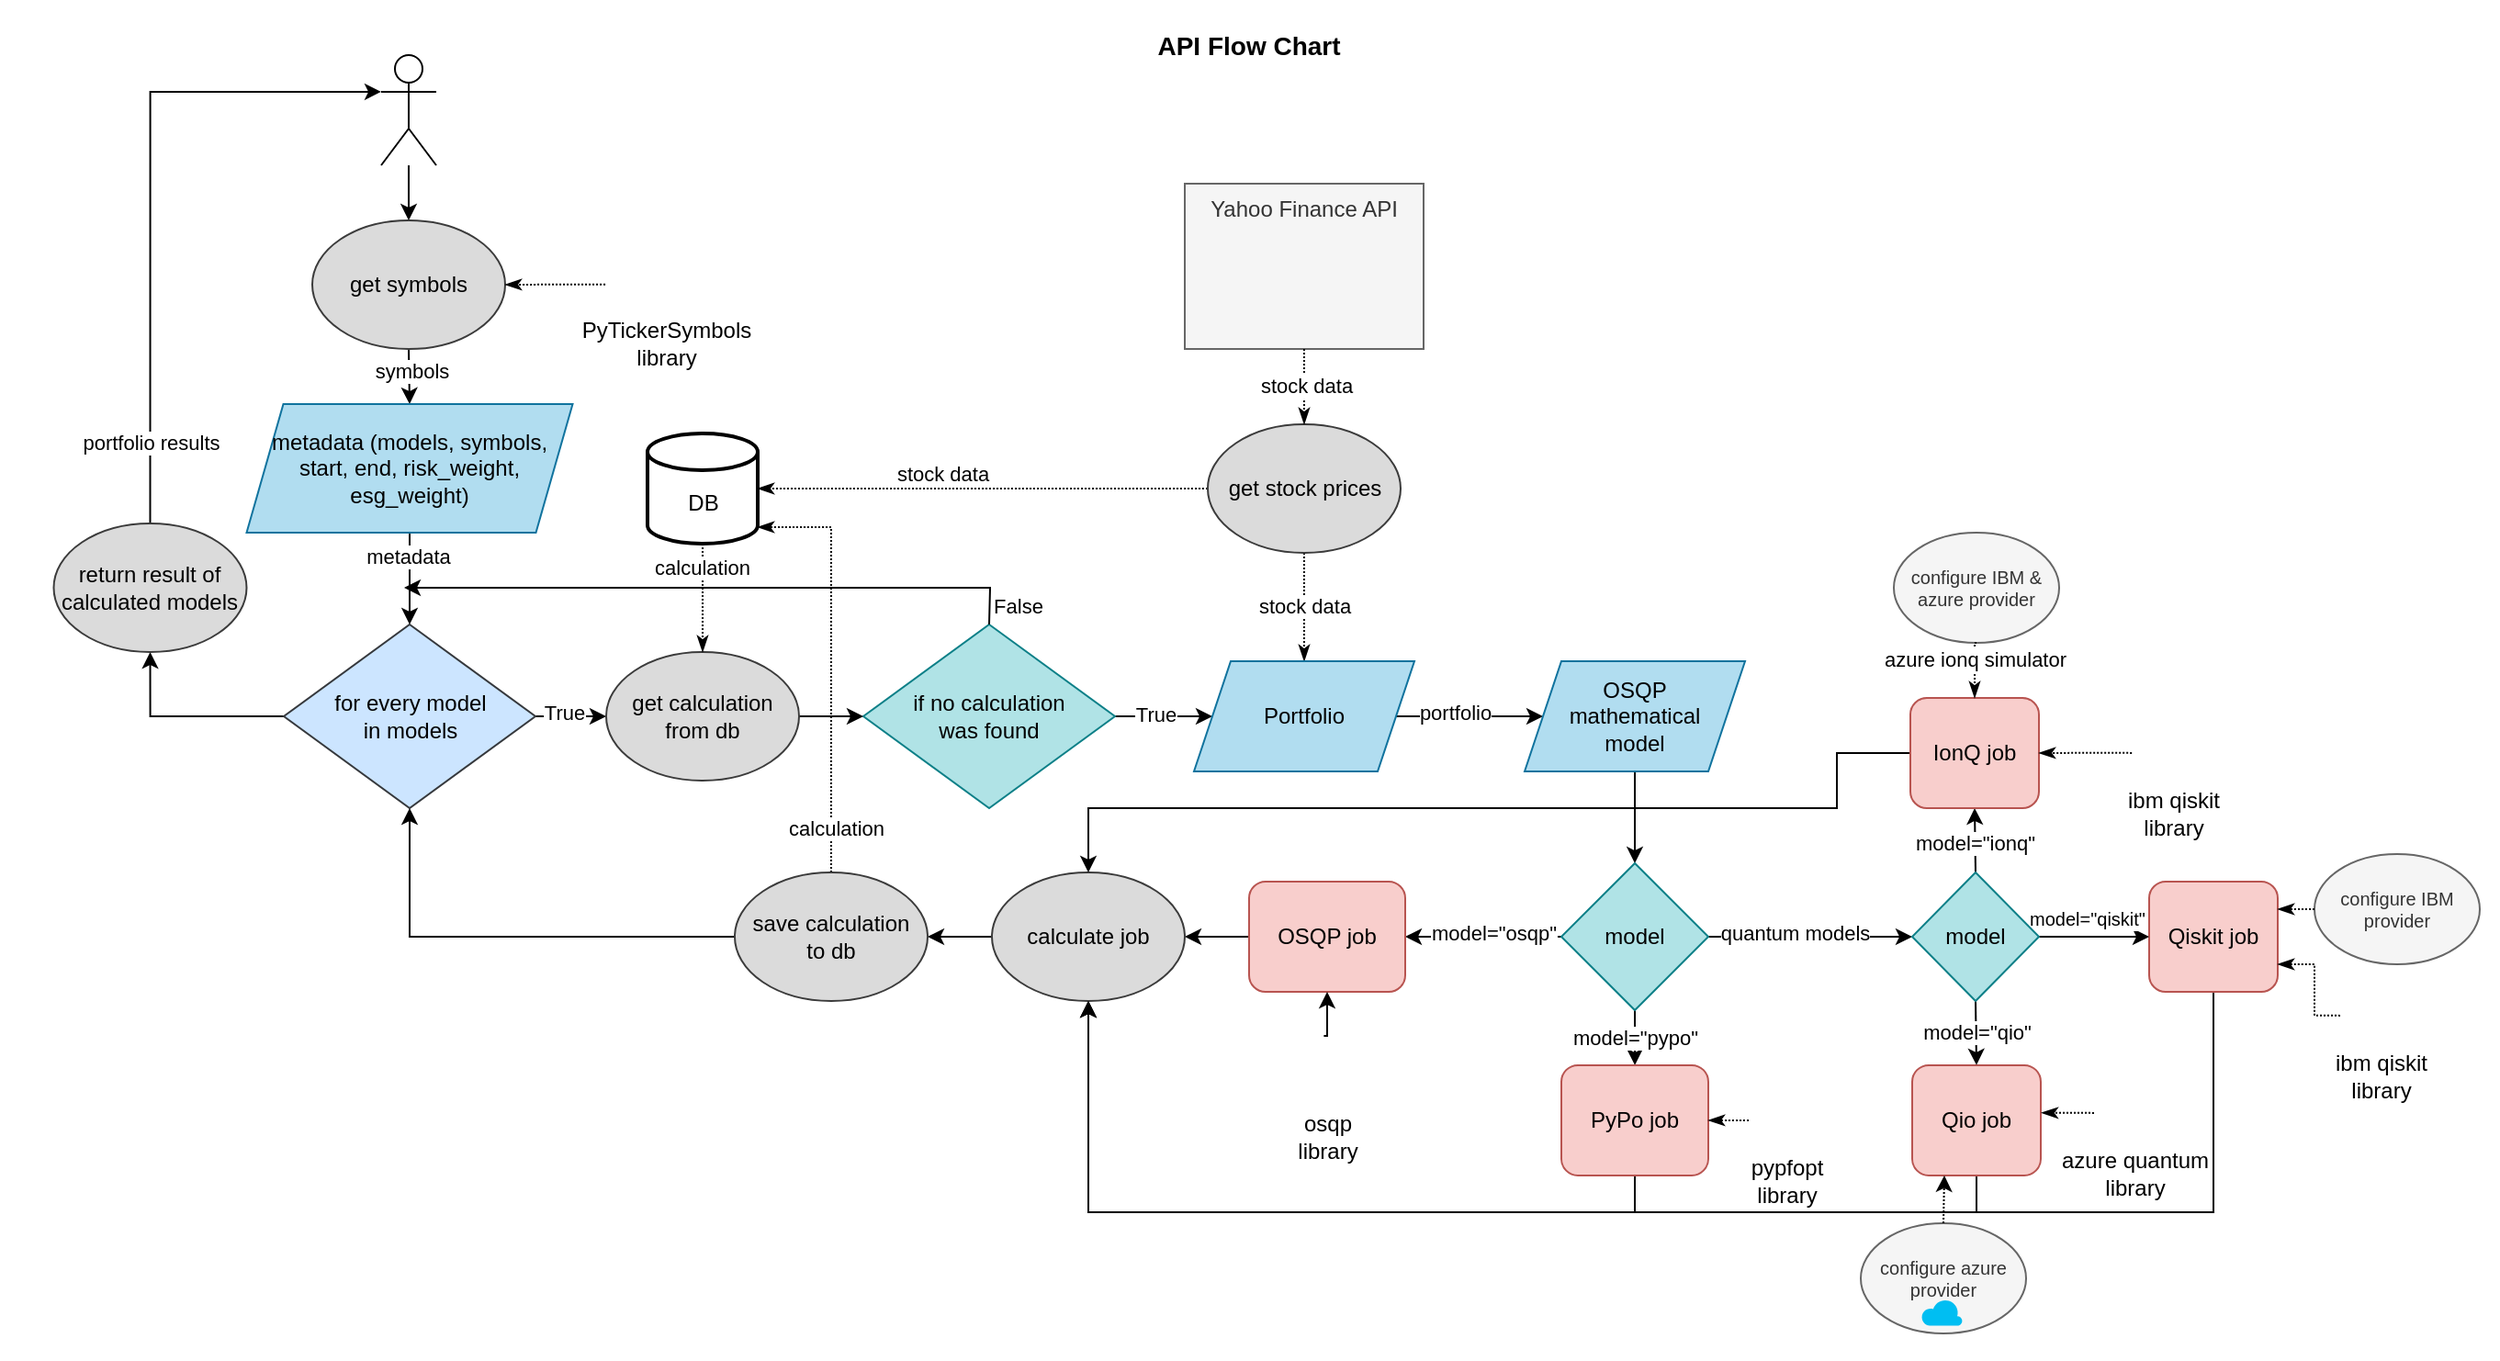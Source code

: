<mxfile version="20.5.1" type="device"><diagram id="5WZ3pNurok9JRmDQpMM_" name="Page-1"><mxGraphModel dx="1332" dy="702" grid="1" gridSize="10" guides="1" tooltips="1" connect="1" arrows="1" fold="1" page="1" pageScale="1" pageWidth="827" pageHeight="1169" math="0" shadow="0"><root><mxCell id="0"/><mxCell id="1" parent="0"/><mxCell id="vnyeVoUjfi2f6yrh1KrU-153" value="&lt;font style=&quot;font-size: 14px;&quot;&gt;&lt;b&gt;API Flow Chart&lt;/b&gt;&lt;/font&gt;" style="rounded=0;whiteSpace=wrap;html=1;verticalAlign=top;spacingTop=10;strokeColor=none;" parent="1" vertex="1"><mxGeometry x="120" y="270" width="1360" height="740" as="geometry"/></mxCell><mxCell id="vnyeVoUjfi2f6yrh1KrU-133" style="edgeStyle=orthogonalEdgeStyle;rounded=0;orthogonalLoop=1;jettySize=auto;html=1;exitX=0.5;exitY=1;exitDx=0;exitDy=0;entryX=0.5;entryY=1;entryDx=0;entryDy=0;" parent="1" source="vnyeVoUjfi2f6yrh1KrU-122" target="vnyeVoUjfi2f6yrh1KrU-83" edge="1"><mxGeometry relative="1" as="geometry"><Array as="points"><mxPoint x="1325" y="930"/><mxPoint x="713" y="930"/></Array></mxGeometry></mxCell><mxCell id="QR0EPvF4ALq2q2Hrv4X8-1" style="edgeStyle=orthogonalEdgeStyle;rounded=0;orthogonalLoop=1;jettySize=auto;html=1;entryX=0.5;entryY=0;entryDx=0;entryDy=0;" parent="1" source="vnyeVoUjfi2f6yrh1KrU-12" target="vnyeVoUjfi2f6yrh1KrU-13" edge="1"><mxGeometry relative="1" as="geometry"/></mxCell><mxCell id="vnyeVoUjfi2f6yrh1KrU-12" value="" style="shape=umlActor;verticalLabelPosition=bottom;verticalAlign=top;html=1;outlineConnect=0;" parent="1" vertex="1"><mxGeometry x="327.5" y="300" width="30" height="60" as="geometry"/></mxCell><mxCell id="QR0EPvF4ALq2q2Hrv4X8-6" style="edgeStyle=orthogonalEdgeStyle;rounded=0;orthogonalLoop=1;jettySize=auto;html=1;exitX=0.5;exitY=1;exitDx=0;exitDy=0;entryX=0.5;entryY=0;entryDx=0;entryDy=0;" parent="1" source="vnyeVoUjfi2f6yrh1KrU-13" target="vnyeVoUjfi2f6yrh1KrU-37" edge="1"><mxGeometry relative="1" as="geometry"/></mxCell><mxCell id="QR0EPvF4ALq2q2Hrv4X8-7" value="symbols" style="edgeLabel;html=1;align=center;verticalAlign=middle;resizable=0;points=[];" parent="QR0EPvF4ALq2q2Hrv4X8-6" vertex="1" connectable="0"><mxGeometry x="-0.211" y="1" relative="1" as="geometry"><mxPoint as="offset"/></mxGeometry></mxCell><mxCell id="vnyeVoUjfi2f6yrh1KrU-13" value="get symbols" style="ellipse;whiteSpace=wrap;html=1;fillColor=#DBDBDB;strokeColor=#3B3B3B;" parent="1" vertex="1"><mxGeometry x="290" y="390" width="105" height="70" as="geometry"/></mxCell><mxCell id="vnyeVoUjfi2f6yrh1KrU-14" value="" style="group" parent="1" vertex="1" connectable="0"><mxGeometry x="450" y="380" width="65" height="92" as="geometry"/></mxCell><mxCell id="vnyeVoUjfi2f6yrh1KrU-89" value="" style="group" parent="vnyeVoUjfi2f6yrh1KrU-14" vertex="1" connectable="0"><mxGeometry width="65" height="92" as="geometry"/></mxCell><mxCell id="vnyeVoUjfi2f6yrh1KrU-7" value="" style="shape=image;html=1;verticalAlign=top;verticalLabelPosition=bottom;labelBackgroundColor=#ffffff;imageAspect=0;aspect=fixed;image=https://cdn1.iconfinder.com/data/icons/unicons-line-vol-3/24/files-landscapes-128.png" parent="vnyeVoUjfi2f6yrh1KrU-89" vertex="1"><mxGeometry width="65" height="65" as="geometry"/></mxCell><mxCell id="vnyeVoUjfi2f6yrh1KrU-9" value="PyTickerSymbols library" style="text;html=1;strokeColor=none;fillColor=none;align=center;verticalAlign=middle;whiteSpace=wrap;rounded=0;" parent="vnyeVoUjfi2f6yrh1KrU-89" vertex="1"><mxGeometry x="2.5" y="62" width="60" height="30" as="geometry"/></mxCell><mxCell id="vnyeVoUjfi2f6yrh1KrU-45" style="edgeStyle=orthogonalEdgeStyle;rounded=0;orthogonalLoop=1;jettySize=auto;html=1;exitX=1;exitY=0.5;exitDx=0;exitDy=0;entryX=0;entryY=0.5;entryDx=0;entryDy=0;" parent="1" source="vnyeVoUjfi2f6yrh1KrU-31" target="vnyeVoUjfi2f6yrh1KrU-38" edge="1"><mxGeometry relative="1" as="geometry"/></mxCell><mxCell id="vnyeVoUjfi2f6yrh1KrU-51" value="True" style="edgeLabel;html=1;align=center;verticalAlign=middle;resizable=0;points=[];" parent="vnyeVoUjfi2f6yrh1KrU-45" vertex="1" connectable="0"><mxGeometry x="-0.403" y="-2" relative="1" as="geometry"><mxPoint x="4" y="-4" as="offset"/></mxGeometry></mxCell><mxCell id="vnyeVoUjfi2f6yrh1KrU-152" style="edgeStyle=orthogonalEdgeStyle;rounded=0;orthogonalLoop=1;jettySize=auto;html=1;exitX=0;exitY=0.5;exitDx=0;exitDy=0;entryX=0.5;entryY=1;entryDx=0;entryDy=0;" parent="1" source="vnyeVoUjfi2f6yrh1KrU-31" target="vnyeVoUjfi2f6yrh1KrU-47" edge="1"><mxGeometry relative="1" as="geometry"/></mxCell><mxCell id="vnyeVoUjfi2f6yrh1KrU-31" value="for every model&lt;br&gt;in models" style="rhombus;whiteSpace=wrap;html=1;fillColor=#cce5ff;strokeColor=#36393d;" parent="1" vertex="1"><mxGeometry x="274.5" y="610" width="137" height="100" as="geometry"/></mxCell><mxCell id="vnyeVoUjfi2f6yrh1KrU-67" style="edgeStyle=orthogonalEdgeStyle;rounded=0;orthogonalLoop=1;jettySize=auto;html=1;exitX=1;exitY=0.5;exitDx=0;exitDy=0;entryX=0;entryY=0.5;entryDx=0;entryDy=0;" parent="1" source="vnyeVoUjfi2f6yrh1KrU-36" target="vnyeVoUjfi2f6yrh1KrU-66" edge="1"><mxGeometry relative="1" as="geometry"/></mxCell><mxCell id="vnyeVoUjfi2f6yrh1KrU-146" value="True" style="edgeLabel;html=1;align=center;verticalAlign=middle;resizable=0;points=[];" parent="vnyeVoUjfi2f6yrh1KrU-67" vertex="1" connectable="0"><mxGeometry x="-0.186" y="1" relative="1" as="geometry"><mxPoint as="offset"/></mxGeometry></mxCell><mxCell id="vnyeVoUjfi2f6yrh1KrU-36" value="if no calculation &lt;br&gt;was found" style="rhombus;whiteSpace=wrap;html=1;fillColor=#b0e3e6;strokeColor=#0e8088;" parent="1" vertex="1"><mxGeometry x="590" y="610" width="137" height="100" as="geometry"/></mxCell><mxCell id="QR0EPvF4ALq2q2Hrv4X8-8" style="edgeStyle=orthogonalEdgeStyle;rounded=0;orthogonalLoop=1;jettySize=auto;html=1;exitX=0.5;exitY=1;exitDx=0;exitDy=0;entryX=0.5;entryY=0;entryDx=0;entryDy=0;" parent="1" source="vnyeVoUjfi2f6yrh1KrU-37" target="vnyeVoUjfi2f6yrh1KrU-31" edge="1"><mxGeometry relative="1" as="geometry"><mxPoint x="343" y="410.0" as="targetPoint"/></mxGeometry></mxCell><mxCell id="QR0EPvF4ALq2q2Hrv4X8-9" value="metadata" style="edgeLabel;html=1;align=center;verticalAlign=middle;resizable=0;points=[];" parent="QR0EPvF4ALq2q2Hrv4X8-8" vertex="1" connectable="0"><mxGeometry x="-0.212" y="-1" relative="1" as="geometry"><mxPoint y="-7" as="offset"/></mxGeometry></mxCell><mxCell id="vnyeVoUjfi2f6yrh1KrU-37" value="metadata (models, symbols, start, end, risk_weight, esg_weight)" style="shape=parallelogram;perimeter=parallelogramPerimeter;whiteSpace=wrap;html=1;fixedSize=1;fillColor=#b1ddf0;strokeColor=#10739e;" parent="1" vertex="1"><mxGeometry x="254.25" y="490" width="177.5" height="70" as="geometry"/></mxCell><mxCell id="vnyeVoUjfi2f6yrh1KrU-46" style="edgeStyle=orthogonalEdgeStyle;rounded=0;orthogonalLoop=1;jettySize=auto;html=1;exitX=1;exitY=0.5;exitDx=0;exitDy=0;entryX=0;entryY=0.5;entryDx=0;entryDy=0;" parent="1" source="vnyeVoUjfi2f6yrh1KrU-38" target="vnyeVoUjfi2f6yrh1KrU-36" edge="1"><mxGeometry relative="1" as="geometry"/></mxCell><mxCell id="vnyeVoUjfi2f6yrh1KrU-38" value="get calculation from db" style="ellipse;whiteSpace=wrap;html=1;fillColor=#DBDBDB;strokeColor=#3B3B3B;" parent="1" vertex="1"><mxGeometry x="450" y="625" width="105" height="70" as="geometry"/></mxCell><mxCell id="vnyeVoUjfi2f6yrh1KrU-41" value="" style="group" parent="1" vertex="1" connectable="0"><mxGeometry x="472.5" y="506" width="60" height="90" as="geometry"/></mxCell><mxCell id="vnyeVoUjfi2f6yrh1KrU-39" value="&lt;br&gt;DB" style="strokeWidth=2;html=1;shape=mxgraph.flowchart.database;whiteSpace=wrap;" parent="vnyeVoUjfi2f6yrh1KrU-41" vertex="1"><mxGeometry width="60" height="60" as="geometry"/></mxCell><mxCell id="vnyeVoUjfi2f6yrh1KrU-42" style="edgeStyle=orthogonalEdgeStyle;rounded=0;orthogonalLoop=1;jettySize=auto;html=1;exitX=0.5;exitY=1;exitDx=0;exitDy=0;exitPerimeter=0;entryX=0.5;entryY=0;entryDx=0;entryDy=0;dashed=1;dashPattern=1 1;endArrow=classicThin;endFill=1;" parent="1" source="vnyeVoUjfi2f6yrh1KrU-39" target="vnyeVoUjfi2f6yrh1KrU-38" edge="1"><mxGeometry relative="1" as="geometry"/></mxCell><mxCell id="vnyeVoUjfi2f6yrh1KrU-44" value="calculation" style="edgeLabel;html=1;align=center;verticalAlign=middle;resizable=0;points=[];" parent="vnyeVoUjfi2f6yrh1KrU-42" vertex="1" connectable="0"><mxGeometry x="0.307" y="-1" relative="1" as="geometry"><mxPoint y="-26" as="offset"/></mxGeometry></mxCell><mxCell id="vnyeVoUjfi2f6yrh1KrU-54" style="edgeStyle=orthogonalEdgeStyle;rounded=0;orthogonalLoop=1;jettySize=auto;html=1;exitX=0.5;exitY=0;exitDx=0;exitDy=0;entryX=0;entryY=0.333;entryDx=0;entryDy=0;entryPerimeter=0;" parent="1" source="vnyeVoUjfi2f6yrh1KrU-47" target="vnyeVoUjfi2f6yrh1KrU-12" edge="1"><mxGeometry relative="1" as="geometry"/></mxCell><mxCell id="QR0EPvF4ALq2q2Hrv4X8-13" value="portfolio results" style="edgeLabel;html=1;align=center;verticalAlign=middle;resizable=0;points=[];" parent="vnyeVoUjfi2f6yrh1KrU-54" vertex="1" connectable="0"><mxGeometry x="-0.757" relative="1" as="geometry"><mxPoint as="offset"/></mxGeometry></mxCell><mxCell id="vnyeVoUjfi2f6yrh1KrU-47" value="return result of calculated models" style="ellipse;whiteSpace=wrap;html=1;fillColor=#DBDBDB;strokeColor=#3B3B3B;" parent="1" vertex="1"><mxGeometry x="149.25" y="555" width="105" height="70" as="geometry"/></mxCell><mxCell id="vnyeVoUjfi2f6yrh1KrU-57" style="edgeStyle=orthogonalEdgeStyle;rounded=0;orthogonalLoop=1;jettySize=auto;html=1;exitX=0.5;exitY=1;exitDx=0;exitDy=0;entryX=0.5;entryY=0;entryDx=0;entryDy=0;startArrow=none;endArrow=classicThin;endFill=1;dashed=1;dashPattern=1 1;" parent="1" source="vnyeVoUjfi2f6yrh1KrU-63" target="vnyeVoUjfi2f6yrh1KrU-66" edge="1"><mxGeometry relative="1" as="geometry"><mxPoint x="842.5" y="625" as="targetPoint"/></mxGeometry></mxCell><mxCell id="vnyeVoUjfi2f6yrh1KrU-58" value="stock data" style="edgeLabel;html=1;align=center;verticalAlign=middle;resizable=0;points=[];" parent="vnyeVoUjfi2f6yrh1KrU-57" vertex="1" connectable="0"><mxGeometry x="0.695" y="1" relative="1" as="geometry"><mxPoint x="-1" y="-21" as="offset"/></mxGeometry></mxCell><mxCell id="vnyeVoUjfi2f6yrh1KrU-62" value="" style="group;fillColor=#f5f5f5;fontColor=#333333;strokeColor=#666666;" parent="1" vertex="1" connectable="0"><mxGeometry x="765" y="370" width="130" height="90" as="geometry"/></mxCell><mxCell id="vnyeVoUjfi2f6yrh1KrU-60" value="Yahoo Finance API" style="rounded=0;whiteSpace=wrap;html=1;fontSize=12;verticalAlign=top;fillColor=#f5f5f5;fontColor=#333333;strokeColor=#666666;" parent="vnyeVoUjfi2f6yrh1KrU-62" vertex="1"><mxGeometry width="130" height="90" as="geometry"/></mxCell><mxCell id="vnyeVoUjfi2f6yrh1KrU-61" value="" style="shape=image;html=1;verticalAlign=top;verticalLabelPosition=bottom;labelBackgroundColor=#ffffff;imageAspect=0;aspect=fixed;image=https://cdn4.iconfinder.com/data/icons/socialcones/508/Yahoo-128.png;fontSize=12;" parent="vnyeVoUjfi2f6yrh1KrU-62" vertex="1"><mxGeometry x="41" y="31" width="48" height="48" as="geometry"/></mxCell><mxCell id="vnyeVoUjfi2f6yrh1KrU-70" style="edgeStyle=orthogonalEdgeStyle;rounded=0;orthogonalLoop=1;jettySize=auto;html=1;exitX=0;exitY=0.5;exitDx=0;exitDy=0;entryX=1;entryY=0.5;entryDx=0;entryDy=0;entryPerimeter=0;dashed=1;dashPattern=1 1;endArrow=classicThin;endFill=1;" parent="1" source="vnyeVoUjfi2f6yrh1KrU-63" target="vnyeVoUjfi2f6yrh1KrU-39" edge="1"><mxGeometry relative="1" as="geometry"/></mxCell><mxCell id="vnyeVoUjfi2f6yrh1KrU-72" value="stock data" style="edgeLabel;html=1;align=center;verticalAlign=middle;resizable=0;points=[];" parent="vnyeVoUjfi2f6yrh1KrU-70" vertex="1" connectable="0"><mxGeometry x="0.188" y="-2" relative="1" as="geometry"><mxPoint x="1" y="-6" as="offset"/></mxGeometry></mxCell><mxCell id="vnyeVoUjfi2f6yrh1KrU-63" value="get stock prices" style="ellipse;whiteSpace=wrap;html=1;fillColor=#DBDBDB;strokeColor=#3B3B3B;" parent="1" vertex="1"><mxGeometry x="777.5" y="501" width="105" height="70" as="geometry"/></mxCell><mxCell id="vnyeVoUjfi2f6yrh1KrU-75" style="edgeStyle=orthogonalEdgeStyle;rounded=0;orthogonalLoop=1;jettySize=auto;html=1;exitX=1;exitY=0.5;exitDx=0;exitDy=0;entryX=0;entryY=0.5;entryDx=0;entryDy=0;" parent="1" source="vnyeVoUjfi2f6yrh1KrU-66" target="vnyeVoUjfi2f6yrh1KrU-74" edge="1"><mxGeometry relative="1" as="geometry"/></mxCell><mxCell id="vnyeVoUjfi2f6yrh1KrU-76" value="portfolio" style="edgeLabel;html=1;align=center;verticalAlign=middle;resizable=0;points=[];" parent="vnyeVoUjfi2f6yrh1KrU-75" vertex="1" connectable="0"><mxGeometry x="-0.2" y="-2" relative="1" as="geometry"><mxPoint y="-4" as="offset"/></mxGeometry></mxCell><mxCell id="vnyeVoUjfi2f6yrh1KrU-66" value="Portfolio" style="shape=parallelogram;perimeter=parallelogramPerimeter;whiteSpace=wrap;html=1;fixedSize=1;fillColor=#b1ddf0;strokeColor=#10739e;" parent="1" vertex="1"><mxGeometry x="770" y="630" width="120" height="60" as="geometry"/></mxCell><mxCell id="vnyeVoUjfi2f6yrh1KrU-68" style="edgeStyle=orthogonalEdgeStyle;rounded=0;orthogonalLoop=1;jettySize=auto;html=1;entryX=0.5;entryY=0;entryDx=0;entryDy=0;exitX=0.5;exitY=1;exitDx=0;exitDy=0;endArrow=classicThin;endFill=1;dashed=1;dashPattern=1 1;" parent="1" source="vnyeVoUjfi2f6yrh1KrU-60" target="vnyeVoUjfi2f6yrh1KrU-63" edge="1"><mxGeometry relative="1" as="geometry"/></mxCell><mxCell id="vnyeVoUjfi2f6yrh1KrU-69" value="stock data" style="edgeLabel;html=1;align=center;verticalAlign=middle;resizable=0;points=[];" parent="vnyeVoUjfi2f6yrh1KrU-68" vertex="1" connectable="0"><mxGeometry x="-0.025" y="1" relative="1" as="geometry"><mxPoint as="offset"/></mxGeometry></mxCell><mxCell id="vnyeVoUjfi2f6yrh1KrU-78" style="edgeStyle=orthogonalEdgeStyle;rounded=0;orthogonalLoop=1;jettySize=auto;html=1;exitX=0.5;exitY=1;exitDx=0;exitDy=0;entryX=0.5;entryY=0;entryDx=0;entryDy=0;" parent="1" source="vnyeVoUjfi2f6yrh1KrU-74" target="vnyeVoUjfi2f6yrh1KrU-77" edge="1"><mxGeometry relative="1" as="geometry"/></mxCell><mxCell id="vnyeVoUjfi2f6yrh1KrU-74" value="OSQP &lt;br&gt;mathematical &lt;br&gt;model" style="shape=parallelogram;perimeter=parallelogramPerimeter;whiteSpace=wrap;html=1;fixedSize=1;fillColor=#b1ddf0;strokeColor=#10739e;" parent="1" vertex="1"><mxGeometry x="950" y="630" width="120" height="60" as="geometry"/></mxCell><mxCell id="vnyeVoUjfi2f6yrh1KrU-84" style="edgeStyle=orthogonalEdgeStyle;rounded=0;orthogonalLoop=1;jettySize=auto;html=1;exitX=0;exitY=0.5;exitDx=0;exitDy=0;entryX=1;entryY=0.5;entryDx=0;entryDy=0;" parent="1" source="vnyeVoUjfi2f6yrh1KrU-77" target="vnyeVoUjfi2f6yrh1KrU-81" edge="1"><mxGeometry relative="1" as="geometry"/></mxCell><mxCell id="vnyeVoUjfi2f6yrh1KrU-85" value="model=&quot;osqp&quot;" style="edgeLabel;html=1;align=center;verticalAlign=middle;resizable=0;points=[];" parent="vnyeVoUjfi2f6yrh1KrU-84" vertex="1" connectable="0"><mxGeometry x="0.13" y="-1" relative="1" as="geometry"><mxPoint x="11" y="-1" as="offset"/></mxGeometry></mxCell><mxCell id="vnyeVoUjfi2f6yrh1KrU-100" value="model=&quot;pypo&quot;" style="edgeStyle=orthogonalEdgeStyle;rounded=0;orthogonalLoop=1;jettySize=auto;html=1;exitX=0.5;exitY=1;exitDx=0;exitDy=0;entryX=0.5;entryY=0;entryDx=0;entryDy=0;" parent="1" source="vnyeVoUjfi2f6yrh1KrU-77" target="vnyeVoUjfi2f6yrh1KrU-88" edge="1"><mxGeometry relative="1" as="geometry"/></mxCell><mxCell id="vnyeVoUjfi2f6yrh1KrU-104" style="edgeStyle=orthogonalEdgeStyle;rounded=0;orthogonalLoop=1;jettySize=auto;html=1;exitX=1;exitY=0.5;exitDx=0;exitDy=0;entryX=0;entryY=0.5;entryDx=0;entryDy=0;" parent="1" source="vnyeVoUjfi2f6yrh1KrU-77" target="vnyeVoUjfi2f6yrh1KrU-103" edge="1"><mxGeometry relative="1" as="geometry"/></mxCell><mxCell id="vnyeVoUjfi2f6yrh1KrU-105" value="quantum models" style="edgeLabel;html=1;align=center;verticalAlign=middle;resizable=0;points=[];" parent="vnyeVoUjfi2f6yrh1KrU-104" vertex="1" connectable="0"><mxGeometry x="-0.333" relative="1" as="geometry"><mxPoint x="10" y="-2" as="offset"/></mxGeometry></mxCell><mxCell id="vnyeVoUjfi2f6yrh1KrU-77" value="model" style="rhombus;whiteSpace=wrap;html=1;fillColor=#b0e3e6;strokeColor=#0e8088;" parent="1" vertex="1"><mxGeometry x="970" y="740" width="80" height="80" as="geometry"/></mxCell><mxCell id="vnyeVoUjfi2f6yrh1KrU-86" style="edgeStyle=orthogonalEdgeStyle;rounded=0;orthogonalLoop=1;jettySize=auto;html=1;exitX=0;exitY=0.5;exitDx=0;exitDy=0;" parent="1" source="vnyeVoUjfi2f6yrh1KrU-81" target="vnyeVoUjfi2f6yrh1KrU-83" edge="1"><mxGeometry relative="1" as="geometry"/></mxCell><mxCell id="vnyeVoUjfi2f6yrh1KrU-81" value="OSQP job" style="rounded=1;whiteSpace=wrap;html=1;fillColor=#f8cecc;strokeColor=#b85450;" parent="1" vertex="1"><mxGeometry x="800" y="750" width="85" height="60" as="geometry"/></mxCell><mxCell id="vnyeVoUjfi2f6yrh1KrU-155" style="edgeStyle=orthogonalEdgeStyle;rounded=0;orthogonalLoop=1;jettySize=auto;html=1;exitX=0;exitY=0.5;exitDx=0;exitDy=0;entryX=0.5;entryY=1;entryDx=0;entryDy=0;fontSize=14;startArrow=none;" parent="1" source="QR0EPvF4ALq2q2Hrv4X8-14" target="vnyeVoUjfi2f6yrh1KrU-31" edge="1"><mxGeometry relative="1" as="geometry"/></mxCell><mxCell id="QR0EPvF4ALq2q2Hrv4X8-16" style="edgeStyle=orthogonalEdgeStyle;rounded=0;orthogonalLoop=1;jettySize=auto;html=1;exitX=0;exitY=0.5;exitDx=0;exitDy=0;entryX=1;entryY=0.5;entryDx=0;entryDy=0;fontColor=#3399FF;" parent="1" source="vnyeVoUjfi2f6yrh1KrU-83" target="QR0EPvF4ALq2q2Hrv4X8-14" edge="1"><mxGeometry relative="1" as="geometry"/></mxCell><mxCell id="vnyeVoUjfi2f6yrh1KrU-83" value="calculate job" style="ellipse;whiteSpace=wrap;html=1;fillColor=#DBDBDB;strokeColor=#3B3B3B;" parent="1" vertex="1"><mxGeometry x="660" y="745" width="105" height="70" as="geometry"/></mxCell><mxCell id="vnyeVoUjfi2f6yrh1KrU-109" style="edgeStyle=orthogonalEdgeStyle;rounded=0;orthogonalLoop=1;jettySize=auto;html=1;exitX=0.5;exitY=1;exitDx=0;exitDy=0;entryX=0.5;entryY=1;entryDx=0;entryDy=0;" parent="1" source="vnyeVoUjfi2f6yrh1KrU-88" target="vnyeVoUjfi2f6yrh1KrU-83" edge="1"><mxGeometry relative="1" as="geometry"><Array as="points"><mxPoint x="1010" y="930"/><mxPoint x="713" y="930"/></Array></mxGeometry></mxCell><mxCell id="vnyeVoUjfi2f6yrh1KrU-88" value="PyPo job" style="rounded=1;whiteSpace=wrap;html=1;fillColor=#f8cecc;strokeColor=#b85450;" parent="1" vertex="1"><mxGeometry x="970" y="849.94" width="80" height="60" as="geometry"/></mxCell><mxCell id="vnyeVoUjfi2f6yrh1KrU-90" value="" style="group" parent="1" vertex="1" connectable="0"><mxGeometry x="817.39" y="834" width="50.22" height="66" as="geometry"/></mxCell><mxCell id="vnyeVoUjfi2f6yrh1KrU-91" value="" style="group" parent="vnyeVoUjfi2f6yrh1KrU-90" vertex="1" connectable="0"><mxGeometry width="50.22" height="66" as="geometry"/></mxCell><mxCell id="vnyeVoUjfi2f6yrh1KrU-92" value="" style="shape=image;html=1;verticalAlign=top;verticalLabelPosition=bottom;labelBackgroundColor=#ffffff;imageAspect=0;aspect=fixed;image=https://cdn1.iconfinder.com/data/icons/unicons-line-vol-3/24/files-landscapes-128.png" parent="vnyeVoUjfi2f6yrh1KrU-91" vertex="1"><mxGeometry width="46.63" height="46.63" as="geometry"/></mxCell><mxCell id="vnyeVoUjfi2f6yrh1KrU-93" value="osqp library" style="text;html=1;strokeColor=none;fillColor=none;align=center;verticalAlign=middle;whiteSpace=wrap;rounded=0;" parent="vnyeVoUjfi2f6yrh1KrU-91" vertex="1"><mxGeometry x="1.794" y="44.478" width="48.426" height="21.522" as="geometry"/></mxCell><mxCell id="vnyeVoUjfi2f6yrh1KrU-94" style="edgeStyle=orthogonalEdgeStyle;rounded=0;orthogonalLoop=1;jettySize=auto;html=1;exitX=0.5;exitY=0;exitDx=0;exitDy=0;entryX=0.5;entryY=1;entryDx=0;entryDy=0;" parent="1" source="vnyeVoUjfi2f6yrh1KrU-92" target="vnyeVoUjfi2f6yrh1KrU-81" edge="1"><mxGeometry relative="1" as="geometry"/></mxCell><mxCell id="vnyeVoUjfi2f6yrh1KrU-95" value="" style="group" parent="1" vertex="1" connectable="0"><mxGeometry x="1074" y="853" width="49.41" height="67" as="geometry"/></mxCell><mxCell id="vnyeVoUjfi2f6yrh1KrU-96" value="" style="group" parent="vnyeVoUjfi2f6yrh1KrU-95" vertex="1" connectable="0"><mxGeometry x="-2" y="4" width="49.41" height="67" as="geometry"/></mxCell><mxCell id="vnyeVoUjfi2f6yrh1KrU-97" value="" style="shape=image;html=1;verticalAlign=top;verticalLabelPosition=bottom;labelBackgroundColor=#ffffff;imageAspect=0;aspect=fixed;image=https://cdn1.iconfinder.com/data/icons/unicons-line-vol-3/24/files-landscapes-128.png" parent="vnyeVoUjfi2f6yrh1KrU-96" vertex="1"><mxGeometry width="45.881" height="45.881" as="geometry"/></mxCell><mxCell id="vnyeVoUjfi2f6yrh1KrU-98" value="pypfopt library" style="text;html=1;strokeColor=none;fillColor=none;align=center;verticalAlign=middle;whiteSpace=wrap;rounded=0;" parent="vnyeVoUjfi2f6yrh1KrU-96" vertex="1"><mxGeometry x="-7.059" y="45.152" width="56.469" height="21.848" as="geometry"/></mxCell><mxCell id="vnyeVoUjfi2f6yrh1KrU-99" style="edgeStyle=orthogonalEdgeStyle;rounded=0;orthogonalLoop=1;jettySize=auto;html=1;exitX=0;exitY=0.5;exitDx=0;exitDy=0;entryX=1;entryY=0.5;entryDx=0;entryDy=0;endArrow=classicThin;endFill=1;dashed=1;dashPattern=1 1;" parent="1" source="vnyeVoUjfi2f6yrh1KrU-97" target="vnyeVoUjfi2f6yrh1KrU-88" edge="1"><mxGeometry relative="1" as="geometry"/></mxCell><mxCell id="vnyeVoUjfi2f6yrh1KrU-121" style="edgeStyle=orthogonalEdgeStyle;rounded=0;orthogonalLoop=1;jettySize=auto;html=1;exitX=0.5;exitY=1;exitDx=0;exitDy=0;entryX=0.5;entryY=1;entryDx=0;entryDy=0;" parent="1" source="vnyeVoUjfi2f6yrh1KrU-102" target="vnyeVoUjfi2f6yrh1KrU-83" edge="1"><mxGeometry relative="1" as="geometry"><Array as="points"><mxPoint x="1196" y="930"/><mxPoint x="713" y="930"/></Array></mxGeometry></mxCell><mxCell id="vnyeVoUjfi2f6yrh1KrU-102" value="Qio job" style="rounded=1;whiteSpace=wrap;html=1;fillColor=#f8cecc;strokeColor=#b85450;" parent="1" vertex="1"><mxGeometry x="1161" y="849.94" width="70" height="60" as="geometry"/></mxCell><mxCell id="vnyeVoUjfi2f6yrh1KrU-115" value="model=&quot;qio&quot;" style="edgeStyle=orthogonalEdgeStyle;rounded=0;orthogonalLoop=1;jettySize=auto;html=1;exitX=0.5;exitY=1;exitDx=0;exitDy=0;entryX=0.5;entryY=0;entryDx=0;entryDy=0;" parent="1" source="vnyeVoUjfi2f6yrh1KrU-103" target="vnyeVoUjfi2f6yrh1KrU-102" edge="1"><mxGeometry relative="1" as="geometry"/></mxCell><mxCell id="vnyeVoUjfi2f6yrh1KrU-135" style="edgeStyle=orthogonalEdgeStyle;rounded=0;orthogonalLoop=1;jettySize=auto;html=1;exitX=0.5;exitY=0;exitDx=0;exitDy=0;entryX=0.5;entryY=1;entryDx=0;entryDy=0;" parent="1" source="vnyeVoUjfi2f6yrh1KrU-103" target="vnyeVoUjfi2f6yrh1KrU-134" edge="1"><mxGeometry relative="1" as="geometry"/></mxCell><mxCell id="vnyeVoUjfi2f6yrh1KrU-136" value="model=&quot;ionq&quot;" style="edgeLabel;html=1;align=center;verticalAlign=middle;resizable=0;points=[];" parent="vnyeVoUjfi2f6yrh1KrU-135" vertex="1" connectable="0"><mxGeometry x="-0.115" relative="1" as="geometry"><mxPoint y="-1" as="offset"/></mxGeometry></mxCell><mxCell id="vnyeVoUjfi2f6yrh1KrU-113" value="" style="group" parent="1" vertex="1" connectable="0"><mxGeometry x="1133" y="936" width="90" height="60" as="geometry"/></mxCell><mxCell id="vnyeVoUjfi2f6yrh1KrU-112" value="configure azure provider" style="ellipse;whiteSpace=wrap;html=1;fontSize=10;fillColor=#f5f5f5;fontColor=#333333;strokeColor=#666666;" parent="vnyeVoUjfi2f6yrh1KrU-113" vertex="1"><mxGeometry width="90" height="60" as="geometry"/></mxCell><mxCell id="vnyeVoUjfi2f6yrh1KrU-111" value="" style="verticalLabelPosition=bottom;html=1;verticalAlign=top;align=center;strokeColor=none;fillColor=#00BEF2;shape=mxgraph.azure.cloud;fontSize=12;" parent="vnyeVoUjfi2f6yrh1KrU-113" vertex="1"><mxGeometry x="32.94" y="41.194" width="22.414" height="14.571" as="geometry"/></mxCell><mxCell id="vnyeVoUjfi2f6yrh1KrU-116" value="" style="group" parent="1" vertex="1" connectable="0"><mxGeometry x="1260" y="853" width="80" height="67" as="geometry"/></mxCell><mxCell id="vnyeVoUjfi2f6yrh1KrU-117" value="" style="shape=image;html=1;verticalAlign=top;verticalLabelPosition=bottom;labelBackgroundColor=#ffffff;imageAspect=0;aspect=fixed;image=https://cdn1.iconfinder.com/data/icons/unicons-line-vol-3/24/files-landscapes-128.png" parent="vnyeVoUjfi2f6yrh1KrU-116" vertex="1"><mxGeometry width="45.881" height="45.881" as="geometry"/></mxCell><mxCell id="vnyeVoUjfi2f6yrh1KrU-118" value="azure quantum library" style="text;html=1;strokeColor=none;fillColor=none;align=center;verticalAlign=middle;whiteSpace=wrap;rounded=0;" parent="vnyeVoUjfi2f6yrh1KrU-116" vertex="1"><mxGeometry x="-20.59" y="45.15" width="87.06" height="21.85" as="geometry"/></mxCell><mxCell id="vnyeVoUjfi2f6yrh1KrU-120" style="edgeStyle=orthogonalEdgeStyle;rounded=0;orthogonalLoop=1;jettySize=auto;html=1;exitX=0;exitY=0.5;exitDx=0;exitDy=0;entryX=1.006;entryY=0.435;entryDx=0;entryDy=0;endArrow=classicThin;endFill=1;dashed=1;dashPattern=1 1;entryPerimeter=0;" parent="1" source="vnyeVoUjfi2f6yrh1KrU-117" target="vnyeVoUjfi2f6yrh1KrU-102" edge="1"><mxGeometry relative="1" as="geometry"/></mxCell><mxCell id="vnyeVoUjfi2f6yrh1KrU-122" value="Qiskit job" style="rounded=1;whiteSpace=wrap;html=1;fillColor=#f8cecc;strokeColor=#b85450;" parent="1" vertex="1"><mxGeometry x="1290" y="750" width="70" height="60" as="geometry"/></mxCell><mxCell id="vnyeVoUjfi2f6yrh1KrU-123" value="" style="group" parent="1" vertex="1" connectable="0"><mxGeometry x="1380" y="735" width="90" height="60" as="geometry"/></mxCell><mxCell id="vnyeVoUjfi2f6yrh1KrU-124" value="configure IBM provider" style="ellipse;whiteSpace=wrap;html=1;fillColor=#f5f5f5;fontColor=#333333;strokeColor=#666666;fontSize=10;" parent="vnyeVoUjfi2f6yrh1KrU-123" vertex="1"><mxGeometry width="90" height="60" as="geometry"/></mxCell><mxCell id="vnyeVoUjfi2f6yrh1KrU-128" style="edgeStyle=orthogonalEdgeStyle;rounded=0;orthogonalLoop=1;jettySize=auto;html=1;exitX=0;exitY=0.5;exitDx=0;exitDy=0;entryX=1;entryY=0.25;entryDx=0;entryDy=0;endArrow=classicThin;endFill=1;dashed=1;dashPattern=1 1;" parent="1" source="vnyeVoUjfi2f6yrh1KrU-124" target="vnyeVoUjfi2f6yrh1KrU-122" edge="1"><mxGeometry relative="1" as="geometry"/></mxCell><mxCell id="vnyeVoUjfi2f6yrh1KrU-129" value="" style="group" parent="1" vertex="1" connectable="0"><mxGeometry x="1394" y="800" width="80" height="67" as="geometry"/></mxCell><mxCell id="vnyeVoUjfi2f6yrh1KrU-130" value="" style="shape=image;html=1;verticalAlign=top;verticalLabelPosition=bottom;labelBackgroundColor=#ffffff;imageAspect=0;aspect=fixed;image=https://cdn1.iconfinder.com/data/icons/unicons-line-vol-3/24/files-landscapes-128.png" parent="vnyeVoUjfi2f6yrh1KrU-129" vertex="1"><mxGeometry width="45.881" height="45.881" as="geometry"/></mxCell><mxCell id="vnyeVoUjfi2f6yrh1KrU-131" value="ibm qiskit library" style="text;html=1;strokeColor=none;fillColor=none;align=center;verticalAlign=middle;whiteSpace=wrap;rounded=0;" parent="vnyeVoUjfi2f6yrh1KrU-129" vertex="1"><mxGeometry x="-20.59" y="45.15" width="87.06" height="21.85" as="geometry"/></mxCell><mxCell id="vnyeVoUjfi2f6yrh1KrU-132" style="edgeStyle=orthogonalEdgeStyle;rounded=0;orthogonalLoop=1;jettySize=auto;html=1;exitX=0;exitY=0.5;exitDx=0;exitDy=0;entryX=1;entryY=0.75;entryDx=0;entryDy=0;endArrow=classicThin;endFill=1;dashed=1;dashPattern=1 1;" parent="1" source="vnyeVoUjfi2f6yrh1KrU-130" target="vnyeVoUjfi2f6yrh1KrU-122" edge="1"><mxGeometry relative="1" as="geometry"><Array as="points"><mxPoint x="1380" y="823"/><mxPoint x="1380" y="795"/></Array></mxGeometry></mxCell><mxCell id="vnyeVoUjfi2f6yrh1KrU-145" style="edgeStyle=orthogonalEdgeStyle;rounded=0;orthogonalLoop=1;jettySize=auto;html=1;exitX=0;exitY=0.5;exitDx=0;exitDy=0;entryX=0.5;entryY=0;entryDx=0;entryDy=0;" parent="1" source="vnyeVoUjfi2f6yrh1KrU-134" target="vnyeVoUjfi2f6yrh1KrU-83" edge="1"><mxGeometry relative="1" as="geometry"><Array as="points"><mxPoint x="1120" y="680"/><mxPoint x="1120" y="710"/><mxPoint x="713" y="710"/></Array></mxGeometry></mxCell><mxCell id="vnyeVoUjfi2f6yrh1KrU-134" value="IonQ job" style="rounded=1;whiteSpace=wrap;html=1;fillColor=#f8cecc;strokeColor=#b85450;" parent="1" vertex="1"><mxGeometry x="1160" y="650" width="70" height="60" as="geometry"/></mxCell><mxCell id="vnyeVoUjfi2f6yrh1KrU-137" value="" style="group;fontSize=10;" parent="1" vertex="1" connectable="0"><mxGeometry x="1151" y="560" width="90" height="60" as="geometry"/></mxCell><mxCell id="vnyeVoUjfi2f6yrh1KrU-138" value="configure IBM &amp;amp; azure provider" style="ellipse;whiteSpace=wrap;html=1;fillColor=#f5f5f5;strokeColor=#666666;fontColor=#333333;fontSize=10;" parent="vnyeVoUjfi2f6yrh1KrU-137" vertex="1"><mxGeometry width="90" height="60" as="geometry"/></mxCell><mxCell id="vnyeVoUjfi2f6yrh1KrU-141" value="" style="group" parent="1" vertex="1" connectable="0"><mxGeometry x="1260" y="657" width="87.06" height="67" as="geometry"/></mxCell><mxCell id="vnyeVoUjfi2f6yrh1KrU-139" value="" style="shape=image;html=1;verticalAlign=top;verticalLabelPosition=bottom;labelBackgroundColor=#ffffff;imageAspect=0;aspect=fixed;image=https://cdn1.iconfinder.com/data/icons/unicons-line-vol-3/24/files-landscapes-128.png" parent="vnyeVoUjfi2f6yrh1KrU-141" vertex="1"><mxGeometry x="20.59" width="45.881" height="45.881" as="geometry"/></mxCell><mxCell id="vnyeVoUjfi2f6yrh1KrU-140" value="ibm qiskit library" style="text;html=1;strokeColor=none;fillColor=none;align=center;verticalAlign=middle;whiteSpace=wrap;rounded=0;" parent="vnyeVoUjfi2f6yrh1KrU-141" vertex="1"><mxGeometry y="45.15" width="87.06" height="21.85" as="geometry"/></mxCell><mxCell id="vnyeVoUjfi2f6yrh1KrU-142" style="edgeStyle=orthogonalEdgeStyle;rounded=0;orthogonalLoop=1;jettySize=auto;html=1;exitX=0.5;exitY=1;exitDx=0;exitDy=0;entryX=0.5;entryY=0;entryDx=0;entryDy=0;dashed=1;dashPattern=1 1;endArrow=classicThin;endFill=1;" parent="1" source="vnyeVoUjfi2f6yrh1KrU-138" target="vnyeVoUjfi2f6yrh1KrU-134" edge="1"><mxGeometry relative="1" as="geometry"/></mxCell><mxCell id="vnyeVoUjfi2f6yrh1KrU-143" value="azure ionq simulator" style="edgeLabel;html=1;align=center;verticalAlign=middle;resizable=0;points=[];" parent="vnyeVoUjfi2f6yrh1KrU-142" vertex="1" connectable="0"><mxGeometry x="-0.194" relative="1" as="geometry"><mxPoint y="-3" as="offset"/></mxGeometry></mxCell><mxCell id="vnyeVoUjfi2f6yrh1KrU-144" style="edgeStyle=orthogonalEdgeStyle;rounded=0;orthogonalLoop=1;jettySize=auto;html=1;exitX=0;exitY=0.5;exitDx=0;exitDy=0;entryX=1;entryY=0.5;entryDx=0;entryDy=0;dashed=1;dashPattern=1 1;endArrow=classicThin;endFill=1;" parent="1" source="vnyeVoUjfi2f6yrh1KrU-139" target="vnyeVoUjfi2f6yrh1KrU-134" edge="1"><mxGeometry relative="1" as="geometry"/></mxCell><mxCell id="vnyeVoUjfi2f6yrh1KrU-149" value="" style="endArrow=classic;html=1;rounded=0;exitX=0.5;exitY=0;exitDx=0;exitDy=0;" parent="1" source="vnyeVoUjfi2f6yrh1KrU-36" edge="1"><mxGeometry width="50" height="50" relative="1" as="geometry"><mxPoint x="510" y="550" as="sourcePoint"/><mxPoint x="340" y="590" as="targetPoint"/><Array as="points"><mxPoint x="659" y="590"/></Array></mxGeometry></mxCell><mxCell id="vnyeVoUjfi2f6yrh1KrU-150" value="False" style="edgeLabel;html=1;align=center;verticalAlign=middle;resizable=0;points=[];" parent="vnyeVoUjfi2f6yrh1KrU-149" vertex="1" connectable="0"><mxGeometry x="-0.926" y="-3" relative="1" as="geometry"><mxPoint x="12" y="2" as="offset"/></mxGeometry></mxCell><mxCell id="QR0EPvF4ALq2q2Hrv4X8-2" style="edgeStyle=orthogonalEdgeStyle;rounded=0;orthogonalLoop=1;jettySize=auto;html=1;exitX=-0.007;exitY=0.691;exitDx=0;exitDy=0;entryX=1;entryY=0.5;entryDx=0;entryDy=0;exitPerimeter=0;endArrow=classicThin;endFill=1;dashed=1;dashPattern=1 1;" parent="1" source="vnyeVoUjfi2f6yrh1KrU-7" target="vnyeVoUjfi2f6yrh1KrU-13" edge="1"><mxGeometry relative="1" as="geometry"/></mxCell><mxCell id="QR0EPvF4ALq2q2Hrv4X8-17" style="edgeStyle=orthogonalEdgeStyle;rounded=0;orthogonalLoop=1;jettySize=auto;html=1;exitX=0.5;exitY=0;exitDx=0;exitDy=0;entryX=1;entryY=0.85;entryDx=0;entryDy=0;entryPerimeter=0;fontColor=#3399FF;dashed=1;dashPattern=1 1;endArrow=classicThin;endFill=1;" parent="1" source="QR0EPvF4ALq2q2Hrv4X8-14" target="vnyeVoUjfi2f6yrh1KrU-39" edge="1"><mxGeometry relative="1" as="geometry"/></mxCell><mxCell id="QR0EPvF4ALq2q2Hrv4X8-18" value="&lt;font color=&quot;#000000&quot;&gt;calculation&lt;/font&gt;" style="edgeLabel;html=1;align=center;verticalAlign=middle;resizable=0;points=[];fontColor=#3399FF;" parent="QR0EPvF4ALq2q2Hrv4X8-17" vertex="1" connectable="0"><mxGeometry x="-0.786" y="-2" relative="1" as="geometry"><mxPoint as="offset"/></mxGeometry></mxCell><mxCell id="QR0EPvF4ALq2q2Hrv4X8-14" value="save calculation&lt;br&gt;to db" style="ellipse;whiteSpace=wrap;html=1;fillColor=#DBDBDB;strokeColor=#3B3B3B;" parent="1" vertex="1"><mxGeometry x="520" y="745" width="105" height="70" as="geometry"/></mxCell><mxCell id="vnyeVoUjfi2f6yrh1KrU-127" style="edgeStyle=orthogonalEdgeStyle;rounded=0;orthogonalLoop=1;jettySize=auto;html=1;exitX=1;exitY=0.5;exitDx=0;exitDy=0;entryX=0;entryY=0.5;entryDx=0;entryDy=0;" parent="1" source="vnyeVoUjfi2f6yrh1KrU-103" target="vnyeVoUjfi2f6yrh1KrU-122" edge="1"><mxGeometry relative="1" as="geometry"/></mxCell><mxCell id="Vah-tUTzN1YDp97zdrMa-1" value="model=&quot;qiskit&quot;" style="edgeLabel;html=1;align=center;verticalAlign=middle;resizable=0;points=[];fontSize=10;" vertex="1" connectable="0" parent="vnyeVoUjfi2f6yrh1KrU-127"><mxGeometry x="-0.4" y="1" relative="1" as="geometry"><mxPoint x="8" y="-9" as="offset"/></mxGeometry></mxCell><mxCell id="vnyeVoUjfi2f6yrh1KrU-103" value="model" style="rhombus;whiteSpace=wrap;html=1;fillColor=#b0e3e6;strokeColor=#0e8088;" parent="1" vertex="1"><mxGeometry x="1161" y="745" width="69" height="70" as="geometry"/></mxCell><mxCell id="Vah-tUTzN1YDp97zdrMa-2" style="edgeStyle=orthogonalEdgeStyle;rounded=0;orthogonalLoop=1;jettySize=auto;html=1;exitX=0.5;exitY=0;exitDx=0;exitDy=0;entryX=0.25;entryY=1;entryDx=0;entryDy=0;fontSize=10;dashed=1;dashPattern=1 1;" edge="1" parent="1" source="vnyeVoUjfi2f6yrh1KrU-112" target="vnyeVoUjfi2f6yrh1KrU-102"><mxGeometry relative="1" as="geometry"/></mxCell></root></mxGraphModel></diagram></mxfile>